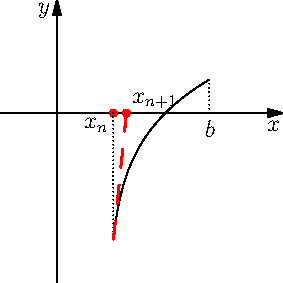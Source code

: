 size(5cm);
import graph;

real a = 1.;
real b = 2.7;

xaxis("$x$", -1, 4, EndArrow); 
yaxis("$y$", -3, 2 , EndArrow);

label("$x_n$",(a,0),SW);
dot((a,0),red+4);
label("$b$",(b,0),S);

real f(real x) { return 10*(x-0.92)^(0.1) - 10;};
real aa = a -f(a)/((a-0.92)^(-0.9));

dot((aa,0),red+4);
label("$x_{n+1}$",(aa,0),NE);

draw(graph(f,a,b));
draw((a,0)--(a,f(a)),dotted);
draw((b,0)--(b,f(b)),dotted);
draw((a,f(a))--(aa,0), red+1+dashed);